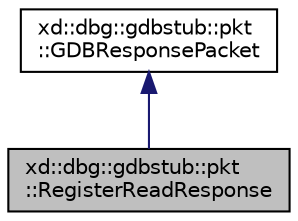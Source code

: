 digraph "xd::dbg::gdbstub::pkt::RegisterReadResponse"
{
  edge [fontname="Helvetica",fontsize="10",labelfontname="Helvetica",labelfontsize="10"];
  node [fontname="Helvetica",fontsize="10",shape=record];
  Node0 [label="xd::dbg::gdbstub::pkt\l::RegisterReadResponse",height=0.2,width=0.4,color="black", fillcolor="grey75", style="filled", fontcolor="black"];
  Node1 -> Node0 [dir="back",color="midnightblue",fontsize="10",style="solid"];
  Node1 [label="xd::dbg::gdbstub::pkt\l::GDBResponsePacket",height=0.2,width=0.4,color="black", fillcolor="white", style="filled",URL="$classxd_1_1dbg_1_1gdbstub_1_1pkt_1_1_g_d_b_response_packet.html"];
}
